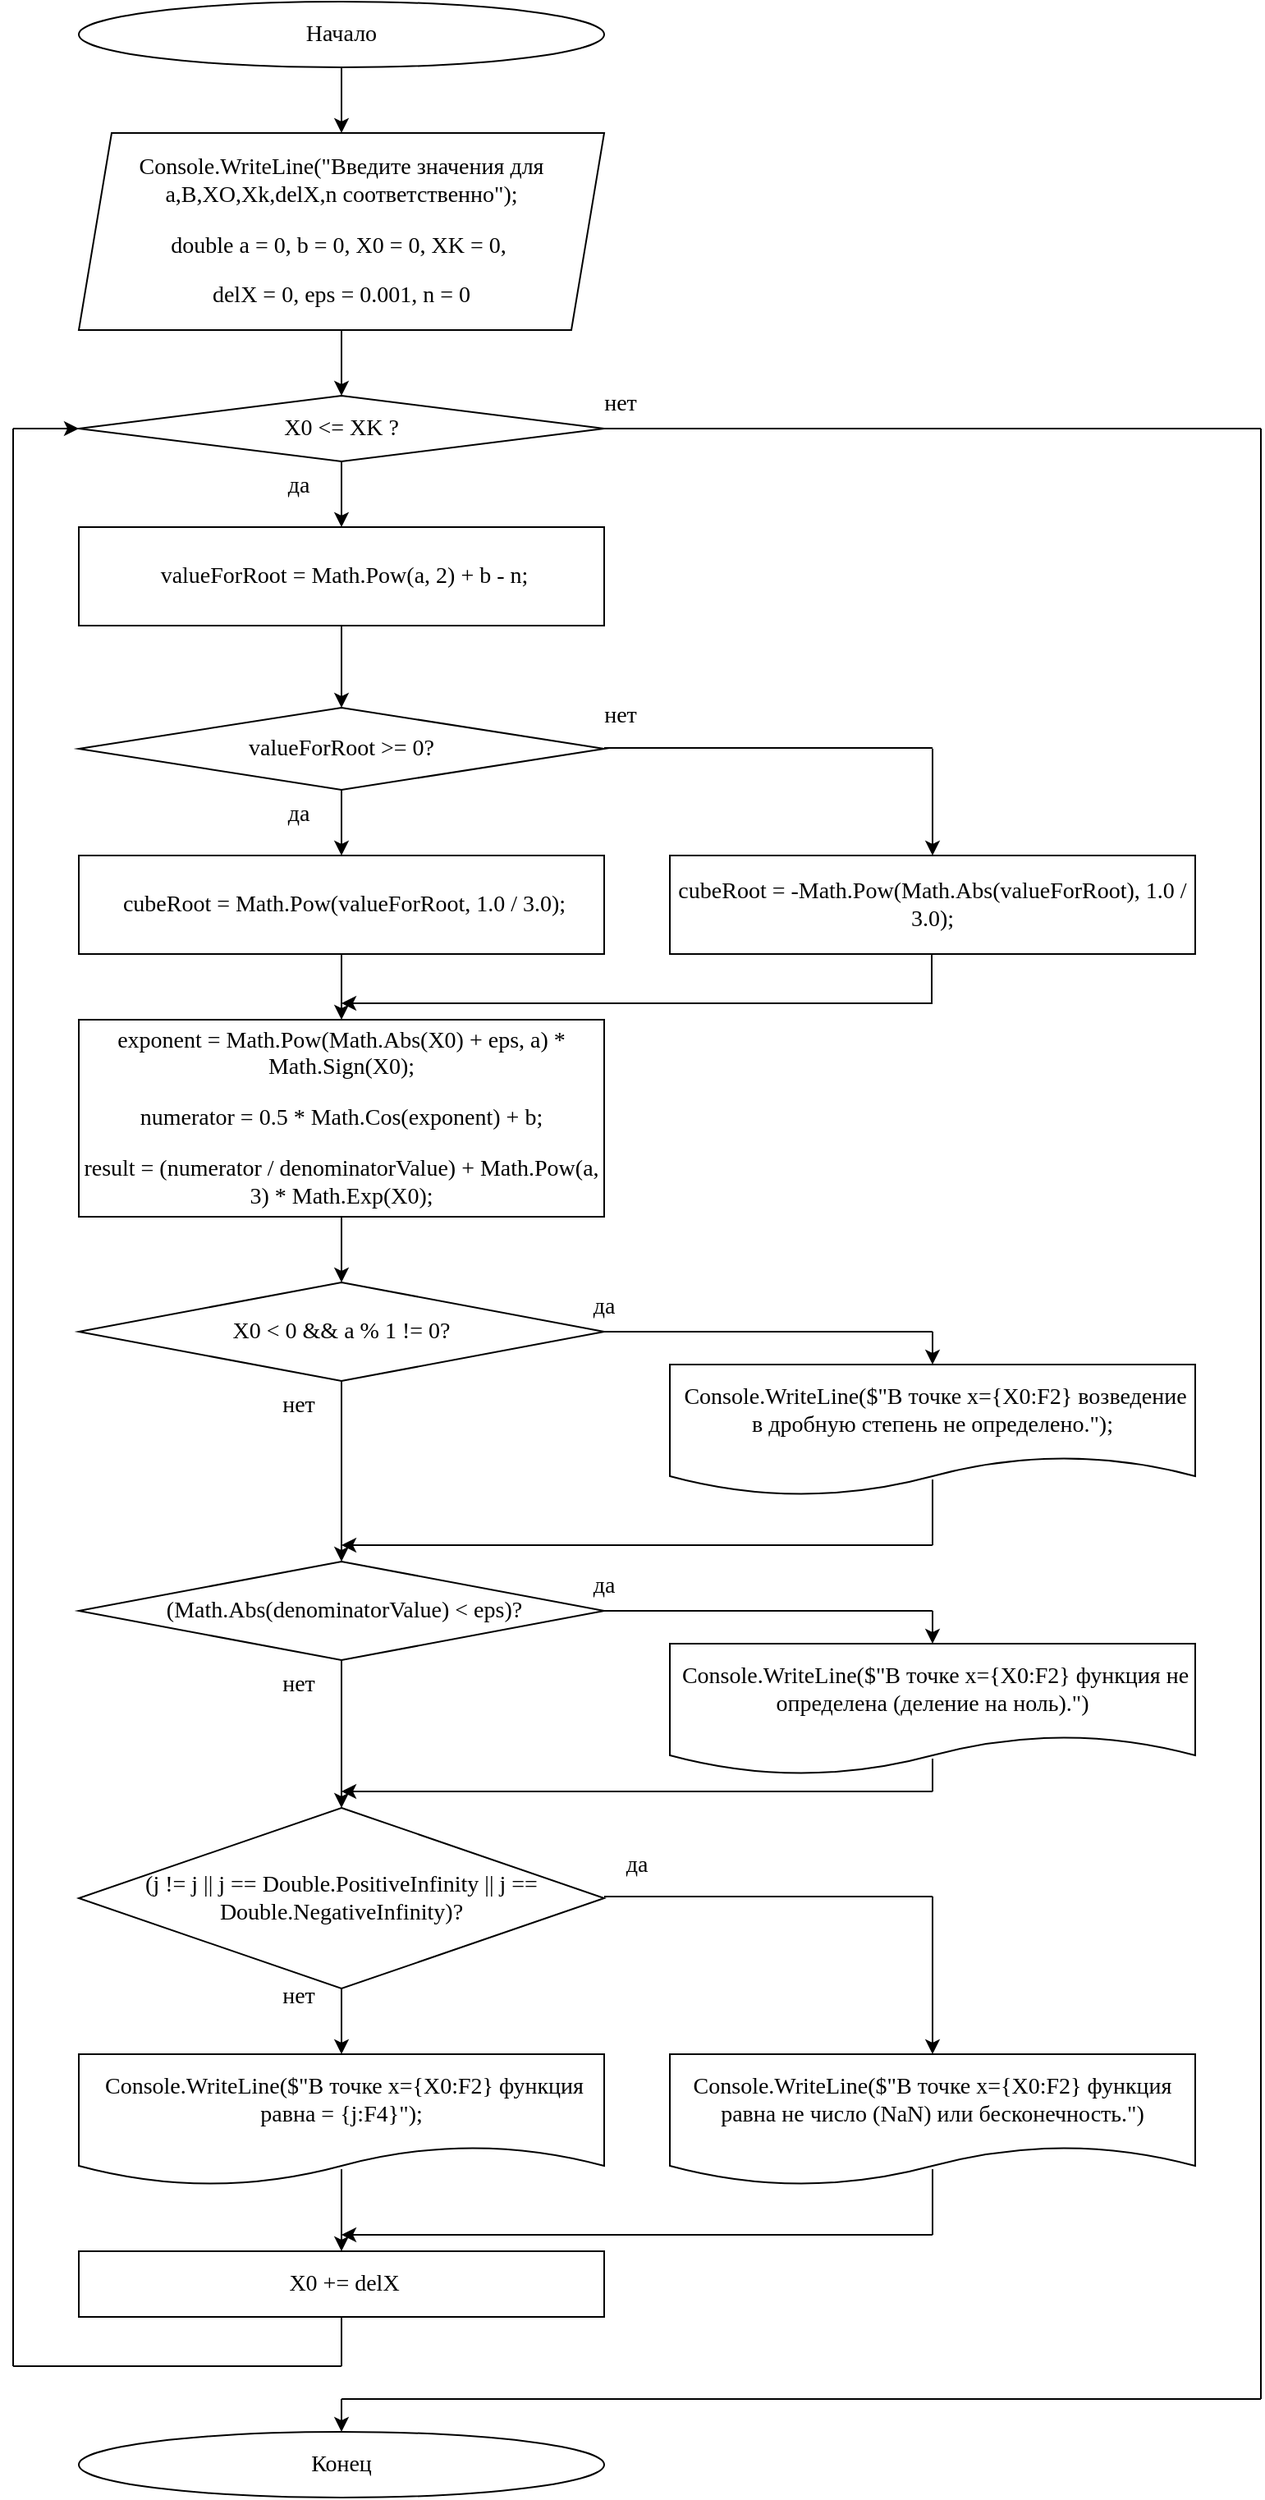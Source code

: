 <mxfile version="26.1.1">
  <diagram name="Страница — 1" id="DdyoLKUv60fv7VQdcR84">
    <mxGraphModel dx="1418" dy="770" grid="1" gridSize="10" guides="1" tooltips="1" connect="1" arrows="1" fold="1" page="1" pageScale="1" pageWidth="827" pageHeight="1169" math="0" shadow="0">
      <root>
        <mxCell id="0" />
        <mxCell id="1" parent="0" />
        <mxCell id="n1xbQwnH4i2rBIVr2vaq-2" value="" style="edgeStyle=orthogonalEdgeStyle;rounded=0;orthogonalLoop=1;jettySize=auto;html=1;fontFamily=Times New Roman;fontSize=14;" parent="1" source="bnACumZAh6A-GPEMyJIv-1" target="bnACumZAh6A-GPEMyJIv-15" edge="1">
          <mxGeometry relative="1" as="geometry" />
        </mxCell>
        <mxCell id="bnACumZAh6A-GPEMyJIv-1" value="Начало" style="ellipse;whiteSpace=wrap;html=1;fontFamily=Times New Roman;fontSize=14;" parent="1" vertex="1">
          <mxGeometry x="280" y="280" width="320" height="40" as="geometry" />
        </mxCell>
        <mxCell id="bnACumZAh6A-GPEMyJIv-15" value="&lt;p class=&quot;MsoNormal&quot;&gt;&lt;span style=&quot;background: rgb(255, 255, 255);&quot;&gt;Console&lt;/span&gt;&lt;span style=&quot;background: rgb(255, 255, 255);&quot;&gt;.WriteLine(&lt;/span&gt;&lt;span style=&quot;background: rgb(255, 255, 255);&quot;&gt;&quot;Введите значения для a,B,XO,Xk,delX,n соответственно&quot;&lt;/span&gt;&lt;span style=&quot;background: rgb(255, 255, 255);&quot;&gt;);&lt;/span&gt;&lt;/p&gt;&lt;p class=&quot;MsoNormal&quot;&gt;&lt;span style=&quot;color: light-dark(rgb(0, 0, 0), rgb(255, 255, 255)); background: rgb(255, 255, 255);&quot;&gt;double&lt;/span&gt;&lt;span style=&quot;color: light-dark(rgb(0, 0, 0), rgb(255, 255, 255)); background: rgb(255, 255, 255);&quot;&gt;&amp;nbsp;a = 0, b = 0, X0 = 0, XK = 0,&amp;nbsp;&lt;/span&gt;&lt;/p&gt;&lt;p class=&quot;MsoNormal&quot;&gt;&lt;span style=&quot;color: light-dark(rgb(0, 0, 0), rgb(255, 255, 255)); background: rgb(255, 255, 255);&quot;&gt;delX = 0, eps = 0.001, n = 0&lt;/span&gt;&lt;/p&gt;" style="shape=parallelogram;perimeter=parallelogramPerimeter;whiteSpace=wrap;html=1;fixedSize=1;fontFamily=Times New Roman;fontSize=14;" parent="1" vertex="1">
          <mxGeometry x="280" y="360" width="320" height="120" as="geometry" />
        </mxCell>
        <mxCell id="3u93coA4F01fra3XvXcx-12" value="" style="edgeStyle=orthogonalEdgeStyle;rounded=0;orthogonalLoop=1;jettySize=auto;html=1;fontFamily=Times New Roman;fontSize=14;" parent="1" source="bnACumZAh6A-GPEMyJIv-21" target="3u93coA4F01fra3XvXcx-2" edge="1">
          <mxGeometry relative="1" as="geometry" />
        </mxCell>
        <mxCell id="bnACumZAh6A-GPEMyJIv-21" value="X0 &amp;lt;= XK ?" style="rhombus;whiteSpace=wrap;html=1;fontFamily=Times New Roman;fontSize=14;" parent="1" vertex="1">
          <mxGeometry x="280" y="520" width="320" height="40" as="geometry" />
        </mxCell>
        <mxCell id="obwopDodG0SqcmIw1uLM-30" value="" style="edgeStyle=orthogonalEdgeStyle;rounded=0;orthogonalLoop=1;jettySize=auto;html=1;fontFamily=Times New Roman;fontSize=14;" edge="1" parent="1" source="bnACumZAh6A-GPEMyJIv-23" target="obwopDodG0SqcmIw1uLM-24">
          <mxGeometry relative="1" as="geometry" />
        </mxCell>
        <mxCell id="bnACumZAh6A-GPEMyJIv-23" value="&lt;p class=&quot;MsoNormal&quot;&gt;exponent = Math.Pow(Math.Abs(X0) + eps, a) * Math.Sign(X0);&lt;/p&gt;&lt;p class=&quot;MsoNormal&quot;&gt;numerator = 0.5 * Math.Cos(exponent) + b;&lt;/p&gt;&lt;p class=&quot;MsoNormal&quot;&gt;result = (numerator / denominatorValue) + Math.Pow(a, 3) * Math.Exp(X0);&lt;/p&gt;" style="rounded=0;whiteSpace=wrap;html=1;fontFamily=Times New Roman;fontSize=14;" parent="1" vertex="1">
          <mxGeometry x="280" y="900" width="320" height="120" as="geometry" />
        </mxCell>
        <mxCell id="bnACumZAh6A-GPEMyJIv-29" value="&lt;p class=&quot;MsoNormal&quot;&gt;&lt;font&gt;&lt;span style=&quot;background: rgb(255, 255, 255);&quot;&gt;&amp;nbsp;&lt;/span&gt;&lt;span style=&quot;background: rgb(255, 255, 255);&quot;&gt;Console&lt;/span&gt;&lt;span style=&quot;background: rgb(255, 255, 255);&quot;&gt;.WriteLine(&lt;/span&gt;&lt;span style=&quot;background: rgb(255, 255, 255);&quot;&gt;$&quot;В точке x=&lt;/span&gt;&lt;span style=&quot;background: rgb(255, 255, 255);&quot;&gt;{X0:&lt;/span&gt;&lt;span style=&quot;background: rgb(255, 255, 255);&quot;&gt;F2&lt;/span&gt;&lt;span style=&quot;background: rgb(255, 255, 255);&quot;&gt;}&lt;/span&gt;&lt;span style=&quot;background: rgb(255, 255, 255);&quot;&gt;&amp;nbsp;функция равна = &lt;/span&gt;&lt;span style=&quot;background: rgb(255, 255, 255);&quot;&gt;{j:&lt;/span&gt;&lt;span style=&quot;background: rgb(255, 255, 255);&quot;&gt;F4&lt;/span&gt;&lt;span style=&quot;background: rgb(255, 255, 255);&quot;&gt;}&lt;/span&gt;&lt;span style=&quot;background: rgb(255, 255, 255);&quot;&gt;&quot;&lt;/span&gt;&lt;span style=&quot;background: rgb(255, 255, 255);&quot;&gt;);&lt;/span&gt;&lt;/font&gt;&lt;span style=&quot;background: rgb(255, 255, 255);&quot;&gt;&lt;/span&gt;&lt;/p&gt;" style="shape=document;whiteSpace=wrap;html=1;boundedLbl=1;fontFamily=Times New Roman;fontSize=14;" parent="1" vertex="1">
          <mxGeometry x="280" y="1530" width="320" height="80" as="geometry" />
        </mxCell>
        <mxCell id="bnACumZAh6A-GPEMyJIv-33" value="&lt;font&gt;&amp;nbsp;X0 += delX&lt;/font&gt;" style="rounded=0;whiteSpace=wrap;html=1;fontFamily=Times New Roman;fontSize=14;" parent="1" vertex="1">
          <mxGeometry x="280" y="1650" width="320" height="40" as="geometry" />
        </mxCell>
        <mxCell id="bnACumZAh6A-GPEMyJIv-46" value="&lt;font&gt;Конец&lt;/font&gt;" style="ellipse;whiteSpace=wrap;html=1;fontFamily=Times New Roman;fontSize=14;" parent="1" vertex="1">
          <mxGeometry x="280" y="1760" width="320" height="40" as="geometry" />
        </mxCell>
        <mxCell id="3u93coA4F01fra3XvXcx-13" value="" style="edgeStyle=orthogonalEdgeStyle;rounded=0;orthogonalLoop=1;jettySize=auto;html=1;fontFamily=Times New Roman;fontSize=14;" parent="1" source="3u93coA4F01fra3XvXcx-2" target="3u93coA4F01fra3XvXcx-3" edge="1">
          <mxGeometry relative="1" as="geometry" />
        </mxCell>
        <mxCell id="3u93coA4F01fra3XvXcx-2" value="&lt;div&gt;&amp;nbsp;valueForRoot = Math.Pow(a, 2) + b - n;&lt;/div&gt;" style="rounded=0;whiteSpace=wrap;html=1;fontFamily=Times New Roman;fontSize=14;" parent="1" vertex="1">
          <mxGeometry x="280" y="600" width="320" height="60" as="geometry" />
        </mxCell>
        <mxCell id="3u93coA4F01fra3XvXcx-14" value="" style="edgeStyle=orthogonalEdgeStyle;rounded=0;orthogonalLoop=1;jettySize=auto;html=1;fontFamily=Times New Roman;fontSize=14;" parent="1" source="3u93coA4F01fra3XvXcx-3" target="3u93coA4F01fra3XvXcx-4" edge="1">
          <mxGeometry relative="1" as="geometry" />
        </mxCell>
        <mxCell id="3u93coA4F01fra3XvXcx-3" value="valueForRoot &amp;gt;= 0?" style="rhombus;whiteSpace=wrap;html=1;fontFamily=Times New Roman;fontSize=14;" parent="1" vertex="1">
          <mxGeometry x="280" y="710" width="320" height="50" as="geometry" />
        </mxCell>
        <mxCell id="n1xbQwnH4i2rBIVr2vaq-11" value="" style="edgeStyle=orthogonalEdgeStyle;rounded=0;orthogonalLoop=1;jettySize=auto;html=1;fontFamily=Times New Roman;fontSize=14;" parent="1" source="3u93coA4F01fra3XvXcx-4" edge="1">
          <mxGeometry relative="1" as="geometry">
            <mxPoint x="440" y="900" as="targetPoint" />
          </mxGeometry>
        </mxCell>
        <mxCell id="3u93coA4F01fra3XvXcx-4" value="&amp;nbsp;cubeRoot = Math.Pow(valueForRoot, 1.0 / 3.0);" style="rounded=0;whiteSpace=wrap;html=1;fontFamily=Times New Roman;fontSize=14;" parent="1" vertex="1">
          <mxGeometry x="280" y="800" width="320" height="60" as="geometry" />
        </mxCell>
        <mxCell id="3u93coA4F01fra3XvXcx-5" value="" style="endArrow=none;html=1;rounded=0;fontFamily=Times New Roman;fontSize=14;" parent="1" edge="1">
          <mxGeometry width="50" height="50" relative="1" as="geometry">
            <mxPoint x="600" y="734.5" as="sourcePoint" />
            <mxPoint x="800" y="734.5" as="targetPoint" />
            <Array as="points">
              <mxPoint x="700" y="734.5" />
            </Array>
          </mxGeometry>
        </mxCell>
        <mxCell id="3u93coA4F01fra3XvXcx-6" value="cubeRoot = -Math.Pow(Math.Abs(valueForRoot), 1.0 / 3.0);" style="rounded=0;whiteSpace=wrap;html=1;fontFamily=Times New Roman;fontSize=14;" parent="1" vertex="1">
          <mxGeometry x="640" y="800" width="320" height="60" as="geometry" />
        </mxCell>
        <mxCell id="3u93coA4F01fra3XvXcx-8" value="" style="endArrow=none;html=1;rounded=0;fontFamily=Times New Roman;fontSize=14;" parent="1" edge="1">
          <mxGeometry width="50" height="50" relative="1" as="geometry">
            <mxPoint x="799.5" y="890" as="sourcePoint" />
            <mxPoint x="799.5" y="860" as="targetPoint" />
          </mxGeometry>
        </mxCell>
        <mxCell id="3u93coA4F01fra3XvXcx-15" value="" style="endArrow=classic;html=1;rounded=0;entryX=0.5;entryY=0;entryDx=0;entryDy=0;fontFamily=Times New Roman;fontSize=14;" parent="1" target="3u93coA4F01fra3XvXcx-6" edge="1">
          <mxGeometry width="50" height="50" relative="1" as="geometry">
            <mxPoint x="800" y="735" as="sourcePoint" />
            <mxPoint x="850" y="685" as="targetPoint" />
          </mxGeometry>
        </mxCell>
        <mxCell id="3u93coA4F01fra3XvXcx-22" value="" style="endArrow=classic;html=1;rounded=0;entryX=0;entryY=0.5;entryDx=0;entryDy=0;fontFamily=Times New Roman;fontSize=14;" parent="1" target="bnACumZAh6A-GPEMyJIv-21" edge="1">
          <mxGeometry width="50" height="50" relative="1" as="geometry">
            <mxPoint x="240" y="540" as="sourcePoint" />
            <mxPoint x="290" y="490" as="targetPoint" />
          </mxGeometry>
        </mxCell>
        <mxCell id="3u93coA4F01fra3XvXcx-29" value="&lt;font&gt;нет&lt;/font&gt;" style="text;html=1;align=center;verticalAlign=middle;whiteSpace=wrap;rounded=0;fontFamily=Times New Roman;fontSize=14;" parent="1" vertex="1">
          <mxGeometry x="580" y="510" width="60" height="30" as="geometry" />
        </mxCell>
        <mxCell id="3u93coA4F01fra3XvXcx-30" value="&lt;font&gt;да&lt;/font&gt;" style="text;html=1;align=center;verticalAlign=middle;whiteSpace=wrap;rounded=0;fontFamily=Times New Roman;fontSize=14;" parent="1" vertex="1">
          <mxGeometry x="384" y="560" width="60" height="30" as="geometry" />
        </mxCell>
        <mxCell id="3u93coA4F01fra3XvXcx-31" value="&lt;font&gt;нет&lt;/font&gt;" style="text;html=1;align=center;verticalAlign=middle;whiteSpace=wrap;rounded=0;fontFamily=Times New Roman;fontSize=14;" parent="1" vertex="1">
          <mxGeometry x="580" y="700" width="60" height="30" as="geometry" />
        </mxCell>
        <mxCell id="3u93coA4F01fra3XvXcx-32" value="&lt;font&gt;да&lt;/font&gt;" style="text;html=1;align=center;verticalAlign=middle;whiteSpace=wrap;rounded=0;fontFamily=Times New Roman;fontSize=14;" parent="1" vertex="1">
          <mxGeometry x="384" y="760" width="60" height="30" as="geometry" />
        </mxCell>
        <mxCell id="n1xbQwnH4i2rBIVr2vaq-4" value="" style="endArrow=classic;html=1;rounded=0;entryX=0.5;entryY=0;entryDx=0;entryDy=0;fontFamily=Times New Roman;fontSize=14;" parent="1" target="bnACumZAh6A-GPEMyJIv-21" edge="1">
          <mxGeometry width="50" height="50" relative="1" as="geometry">
            <mxPoint x="440" y="480" as="sourcePoint" />
            <mxPoint x="490" y="430" as="targetPoint" />
          </mxGeometry>
        </mxCell>
        <mxCell id="obwopDodG0SqcmIw1uLM-37" value="" style="edgeStyle=orthogonalEdgeStyle;rounded=0;orthogonalLoop=1;jettySize=auto;html=1;fontFamily=Times New Roman;fontSize=14;" edge="1" parent="1" source="n1xbQwnH4i2rBIVr2vaq-6" target="bnACumZAh6A-GPEMyJIv-29">
          <mxGeometry relative="1" as="geometry" />
        </mxCell>
        <mxCell id="n1xbQwnH4i2rBIVr2vaq-6" value="(j != j || j == Double.PositiveInfinity || j == Double.NegativeInfinity)?" style="rhombus;whiteSpace=wrap;html=1;fontFamily=Times New Roman;fontSize=14;" parent="1" vertex="1">
          <mxGeometry x="280" y="1380" width="320" height="110" as="geometry" />
        </mxCell>
        <mxCell id="n1xbQwnH4i2rBIVr2vaq-8" value="&lt;p class=&quot;MsoNormal&quot;&gt;&lt;span style=&quot;background-color: rgb(255, 255, 255);&quot;&gt;Console.WriteLine($&quot;В точке x={X0:F2} функция равна не число (NaN) или бесконечность.&quot;)&lt;/span&gt;&lt;/p&gt;" style="shape=document;whiteSpace=wrap;html=1;boundedLbl=1;fontFamily=Times New Roman;fontSize=14;" parent="1" vertex="1">
          <mxGeometry x="640" y="1530" width="320" height="80" as="geometry" />
        </mxCell>
        <mxCell id="n1xbQwnH4i2rBIVr2vaq-10" value="&lt;p class=&quot;MsoNormal&quot;&gt;&lt;span style=&quot;background-color: rgb(255, 255, 255);&quot;&gt;&amp;nbsp;Console.WriteLine($&quot;В точке x={X0:F2} функция не определена (деление на ноль).&quot;)&lt;/span&gt;&lt;/p&gt;" style="shape=document;whiteSpace=wrap;html=1;boundedLbl=1;fontFamily=Times New Roman;fontSize=14;" parent="1" vertex="1">
          <mxGeometry x="640" y="1280" width="320" height="80" as="geometry" />
        </mxCell>
        <mxCell id="n1xbQwnH4i2rBIVr2vaq-12" value="" style="endArrow=classic;html=1;rounded=0;fontFamily=Times New Roman;fontSize=14;" parent="1" edge="1">
          <mxGeometry width="50" height="50" relative="1" as="geometry">
            <mxPoint x="800" y="890" as="sourcePoint" />
            <mxPoint x="440" y="890" as="targetPoint" />
          </mxGeometry>
        </mxCell>
        <mxCell id="n1xbQwnH4i2rBIVr2vaq-33" value="" style="endArrow=none;html=1;rounded=0;fontFamily=Times New Roman;fontSize=14;" parent="1" edge="1">
          <mxGeometry width="50" height="50" relative="1" as="geometry">
            <mxPoint x="600" y="540" as="sourcePoint" />
            <mxPoint x="1000" y="540" as="targetPoint" />
          </mxGeometry>
        </mxCell>
        <mxCell id="obwopDodG0SqcmIw1uLM-35" value="" style="edgeStyle=orthogonalEdgeStyle;rounded=0;orthogonalLoop=1;jettySize=auto;html=1;fontFamily=Times New Roman;fontSize=14;" edge="1" parent="1" source="obwopDodG0SqcmIw1uLM-1" target="n1xbQwnH4i2rBIVr2vaq-6">
          <mxGeometry relative="1" as="geometry" />
        </mxCell>
        <mxCell id="obwopDodG0SqcmIw1uLM-1" value="&amp;nbsp;(Math.Abs(denominatorValue) &amp;lt; eps)?" style="rhombus;whiteSpace=wrap;html=1;fontFamily=Times New Roman;fontSize=14;" vertex="1" parent="1">
          <mxGeometry x="280" y="1230" width="320" height="60" as="geometry" />
        </mxCell>
        <mxCell id="obwopDodG0SqcmIw1uLM-29" value="" style="edgeStyle=orthogonalEdgeStyle;rounded=0;orthogonalLoop=1;jettySize=auto;html=1;fontFamily=Times New Roman;fontSize=14;" edge="1" parent="1" source="obwopDodG0SqcmIw1uLM-24" target="obwopDodG0SqcmIw1uLM-1">
          <mxGeometry relative="1" as="geometry" />
        </mxCell>
        <mxCell id="obwopDodG0SqcmIw1uLM-24" value="X0 &amp;lt; 0 &amp;amp;&amp;amp; a % 1 != 0?" style="rhombus;whiteSpace=wrap;html=1;fontFamily=Times New Roman;fontSize=14;" vertex="1" parent="1">
          <mxGeometry x="280" y="1060" width="320" height="60" as="geometry" />
        </mxCell>
        <mxCell id="obwopDodG0SqcmIw1uLM-25" value="&lt;p class=&quot;MsoNormal&quot;&gt;&lt;span style=&quot;background-color: rgb(255, 255, 255);&quot;&gt;&amp;nbsp;Console.WriteLine($&quot;В точке x={X0:F2} возведение в дробную степень не определено.&quot;);&lt;/span&gt;&lt;/p&gt;" style="shape=document;whiteSpace=wrap;html=1;boundedLbl=1;fontFamily=Times New Roman;fontSize=14;" vertex="1" parent="1">
          <mxGeometry x="640" y="1110" width="320" height="80" as="geometry" />
        </mxCell>
        <mxCell id="obwopDodG0SqcmIw1uLM-26" value="" style="endArrow=none;html=1;rounded=0;fontFamily=Times New Roman;fontSize=14;" edge="1" parent="1">
          <mxGeometry width="50" height="50" relative="1" as="geometry">
            <mxPoint x="600" y="1090" as="sourcePoint" />
            <mxPoint x="800" y="1090" as="targetPoint" />
          </mxGeometry>
        </mxCell>
        <mxCell id="obwopDodG0SqcmIw1uLM-27" value="" style="endArrow=classic;html=1;rounded=0;entryX=0.5;entryY=0;entryDx=0;entryDy=0;fontFamily=Times New Roman;fontSize=14;" edge="1" parent="1" target="obwopDodG0SqcmIw1uLM-25">
          <mxGeometry width="50" height="50" relative="1" as="geometry">
            <mxPoint x="800" y="1090" as="sourcePoint" />
            <mxPoint x="850" y="1040" as="targetPoint" />
          </mxGeometry>
        </mxCell>
        <mxCell id="obwopDodG0SqcmIw1uLM-28" value="" style="endArrow=none;html=1;rounded=0;fontFamily=Times New Roman;fontSize=14;" edge="1" parent="1">
          <mxGeometry width="50" height="50" relative="1" as="geometry">
            <mxPoint x="800" y="1220" as="sourcePoint" />
            <mxPoint x="800" y="1180" as="targetPoint" />
          </mxGeometry>
        </mxCell>
        <mxCell id="obwopDodG0SqcmIw1uLM-31" value="" style="endArrow=classic;html=1;rounded=0;fontFamily=Times New Roman;fontSize=14;" edge="1" parent="1">
          <mxGeometry width="50" height="50" relative="1" as="geometry">
            <mxPoint x="800" y="1220" as="sourcePoint" />
            <mxPoint x="440" y="1220" as="targetPoint" />
          </mxGeometry>
        </mxCell>
        <mxCell id="obwopDodG0SqcmIw1uLM-32" value="" style="endArrow=none;html=1;rounded=0;fontFamily=Times New Roman;fontSize=14;" edge="1" parent="1">
          <mxGeometry width="50" height="50" relative="1" as="geometry">
            <mxPoint x="800" y="1260" as="sourcePoint" />
            <mxPoint x="600" y="1260" as="targetPoint" />
          </mxGeometry>
        </mxCell>
        <mxCell id="obwopDodG0SqcmIw1uLM-33" value="" style="endArrow=classic;html=1;rounded=0;entryX=0.5;entryY=0;entryDx=0;entryDy=0;fontFamily=Times New Roman;fontSize=14;" edge="1" parent="1" target="n1xbQwnH4i2rBIVr2vaq-10">
          <mxGeometry width="50" height="50" relative="1" as="geometry">
            <mxPoint x="800" y="1260" as="sourcePoint" />
            <mxPoint x="850" y="1210" as="targetPoint" />
          </mxGeometry>
        </mxCell>
        <mxCell id="obwopDodG0SqcmIw1uLM-34" value="" style="endArrow=none;html=1;rounded=0;fontFamily=Times New Roman;fontSize=14;" edge="1" parent="1">
          <mxGeometry width="50" height="50" relative="1" as="geometry">
            <mxPoint x="800" y="1370" as="sourcePoint" />
            <mxPoint x="800" y="1350" as="targetPoint" />
          </mxGeometry>
        </mxCell>
        <mxCell id="obwopDodG0SqcmIw1uLM-36" value="" style="endArrow=classic;html=1;rounded=0;fontFamily=Times New Roman;fontSize=14;" edge="1" parent="1">
          <mxGeometry width="50" height="50" relative="1" as="geometry">
            <mxPoint x="800" y="1370" as="sourcePoint" />
            <mxPoint x="440" y="1370" as="targetPoint" />
          </mxGeometry>
        </mxCell>
        <mxCell id="obwopDodG0SqcmIw1uLM-38" value="" style="endArrow=none;html=1;rounded=0;fontFamily=Times New Roman;fontSize=14;" edge="1" parent="1">
          <mxGeometry width="50" height="50" relative="1" as="geometry">
            <mxPoint x="600" y="1434" as="sourcePoint" />
            <mxPoint x="800" y="1434" as="targetPoint" />
          </mxGeometry>
        </mxCell>
        <mxCell id="obwopDodG0SqcmIw1uLM-39" value="" style="endArrow=classic;html=1;rounded=0;entryX=0.5;entryY=0;entryDx=0;entryDy=0;fontFamily=Times New Roman;fontSize=14;" edge="1" parent="1" target="n1xbQwnH4i2rBIVr2vaq-8">
          <mxGeometry width="50" height="50" relative="1" as="geometry">
            <mxPoint x="800" y="1434" as="sourcePoint" />
            <mxPoint x="850" y="1384" as="targetPoint" />
          </mxGeometry>
        </mxCell>
        <mxCell id="obwopDodG0SqcmIw1uLM-40" value="" style="endArrow=classic;html=1;rounded=0;entryX=0.5;entryY=0;entryDx=0;entryDy=0;fontFamily=Times New Roman;fontSize=14;" edge="1" parent="1" target="bnACumZAh6A-GPEMyJIv-33">
          <mxGeometry width="50" height="50" relative="1" as="geometry">
            <mxPoint x="440" y="1600" as="sourcePoint" />
            <mxPoint x="490" y="1550" as="targetPoint" />
          </mxGeometry>
        </mxCell>
        <mxCell id="obwopDodG0SqcmIw1uLM-41" value="" style="endArrow=none;html=1;rounded=0;fontFamily=Times New Roman;fontSize=14;" edge="1" parent="1">
          <mxGeometry width="50" height="50" relative="1" as="geometry">
            <mxPoint x="800" y="1640" as="sourcePoint" />
            <mxPoint x="800" y="1600" as="targetPoint" />
          </mxGeometry>
        </mxCell>
        <mxCell id="obwopDodG0SqcmIw1uLM-42" value="" style="endArrow=classic;html=1;rounded=0;fontFamily=Times New Roman;fontSize=14;" edge="1" parent="1">
          <mxGeometry width="50" height="50" relative="1" as="geometry">
            <mxPoint x="800" y="1640" as="sourcePoint" />
            <mxPoint x="440" y="1640" as="targetPoint" />
          </mxGeometry>
        </mxCell>
        <mxCell id="obwopDodG0SqcmIw1uLM-43" value="" style="endArrow=none;html=1;rounded=0;fontFamily=Times New Roman;fontSize=14;" edge="1" parent="1">
          <mxGeometry width="50" height="50" relative="1" as="geometry">
            <mxPoint x="440" y="1720" as="sourcePoint" />
            <mxPoint x="440" y="1690" as="targetPoint" />
          </mxGeometry>
        </mxCell>
        <mxCell id="obwopDodG0SqcmIw1uLM-44" value="" style="endArrow=none;html=1;rounded=0;fontFamily=Times New Roman;fontSize=14;" edge="1" parent="1">
          <mxGeometry width="50" height="50" relative="1" as="geometry">
            <mxPoint x="240" y="1720" as="sourcePoint" />
            <mxPoint x="440" y="1720" as="targetPoint" />
          </mxGeometry>
        </mxCell>
        <mxCell id="obwopDodG0SqcmIw1uLM-45" value="" style="endArrow=none;html=1;rounded=0;fontFamily=Times New Roman;fontSize=14;" edge="1" parent="1">
          <mxGeometry width="50" height="50" relative="1" as="geometry">
            <mxPoint x="240" y="1720" as="sourcePoint" />
            <mxPoint x="240" y="540" as="targetPoint" />
          </mxGeometry>
        </mxCell>
        <mxCell id="obwopDodG0SqcmIw1uLM-46" value="да" style="text;html=1;align=center;verticalAlign=middle;whiteSpace=wrap;rounded=0;fontFamily=Times New Roman;fontSize=14;" vertex="1" parent="1">
          <mxGeometry x="590" y="1400" width="60" height="30" as="geometry" />
        </mxCell>
        <mxCell id="obwopDodG0SqcmIw1uLM-47" value="нет" style="text;html=1;align=center;verticalAlign=middle;whiteSpace=wrap;rounded=0;fontFamily=Times New Roman;fontSize=14;" vertex="1" parent="1">
          <mxGeometry x="384" y="1480" width="60" height="30" as="geometry" />
        </mxCell>
        <mxCell id="obwopDodG0SqcmIw1uLM-48" value="да" style="text;html=1;align=center;verticalAlign=middle;whiteSpace=wrap;rounded=0;fontFamily=Times New Roman;fontSize=14;" vertex="1" parent="1">
          <mxGeometry x="570" y="1060" width="60" height="30" as="geometry" />
        </mxCell>
        <mxCell id="obwopDodG0SqcmIw1uLM-49" value="нет" style="text;html=1;align=center;verticalAlign=middle;whiteSpace=wrap;rounded=0;fontFamily=Times New Roman;fontSize=14;" vertex="1" parent="1">
          <mxGeometry x="384" y="1120" width="60" height="30" as="geometry" />
        </mxCell>
        <mxCell id="obwopDodG0SqcmIw1uLM-50" value="да" style="text;html=1;align=center;verticalAlign=middle;whiteSpace=wrap;rounded=0;fontFamily=Times New Roman;fontSize=14;" vertex="1" parent="1">
          <mxGeometry x="570" y="1230" width="60" height="30" as="geometry" />
        </mxCell>
        <mxCell id="obwopDodG0SqcmIw1uLM-51" value="нет" style="text;html=1;align=center;verticalAlign=middle;whiteSpace=wrap;rounded=0;fontFamily=Times New Roman;fontSize=14;" vertex="1" parent="1">
          <mxGeometry x="384" y="1290" width="60" height="30" as="geometry" />
        </mxCell>
        <mxCell id="obwopDodG0SqcmIw1uLM-52" value="" style="endArrow=none;html=1;rounded=0;fontFamily=Times New Roman;fontSize=14;" edge="1" parent="1">
          <mxGeometry width="50" height="50" relative="1" as="geometry">
            <mxPoint x="1000" y="1740" as="sourcePoint" />
            <mxPoint x="1000" y="540" as="targetPoint" />
          </mxGeometry>
        </mxCell>
        <mxCell id="obwopDodG0SqcmIw1uLM-53" value="" style="endArrow=none;html=1;rounded=0;fontFamily=Times New Roman;fontSize=14;" edge="1" parent="1">
          <mxGeometry width="50" height="50" relative="1" as="geometry">
            <mxPoint x="440" y="1740" as="sourcePoint" />
            <mxPoint x="1000" y="1740" as="targetPoint" />
          </mxGeometry>
        </mxCell>
        <mxCell id="obwopDodG0SqcmIw1uLM-54" value="" style="endArrow=classic;html=1;rounded=0;entryX=0.5;entryY=0;entryDx=0;entryDy=0;fontFamily=Times New Roman;fontSize=14;" edge="1" parent="1" target="bnACumZAh6A-GPEMyJIv-46">
          <mxGeometry width="50" height="50" relative="1" as="geometry">
            <mxPoint x="440" y="1740" as="sourcePoint" />
            <mxPoint x="490" y="1690" as="targetPoint" />
          </mxGeometry>
        </mxCell>
      </root>
    </mxGraphModel>
  </diagram>
</mxfile>
